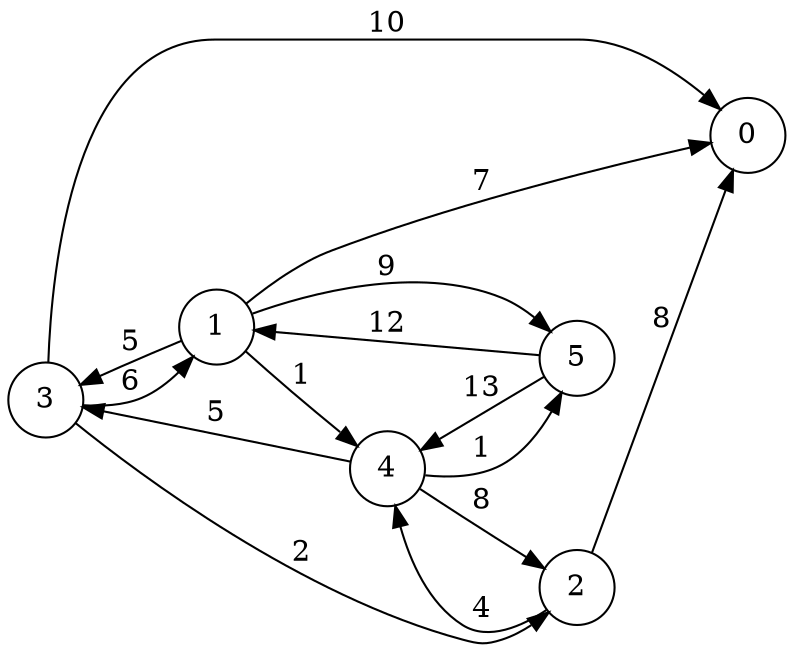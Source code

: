 digraph my_graph {
    rankdir=LR;
    size="8,5"
    node [shape = circle];
    3 -> 0 [label="10"];
    3 -> 1 [label="6"];
    3 -> 2 [label="2"];
    1 -> 3 [label="5"];
    1 -> 5 [label="9"];
    1 -> 0 [label="7"];
    1 -> 4 [label="1"];
    5 -> 1 [label="12"];
    5 -> 4 [label="13"];
    2 -> 4 [label="4"];
    2 -> 0 [label="8"];
    4 -> 2 [label="8"];
    4 -> 5 [label="1"];
    4 -> 3 [label="5"];
}
